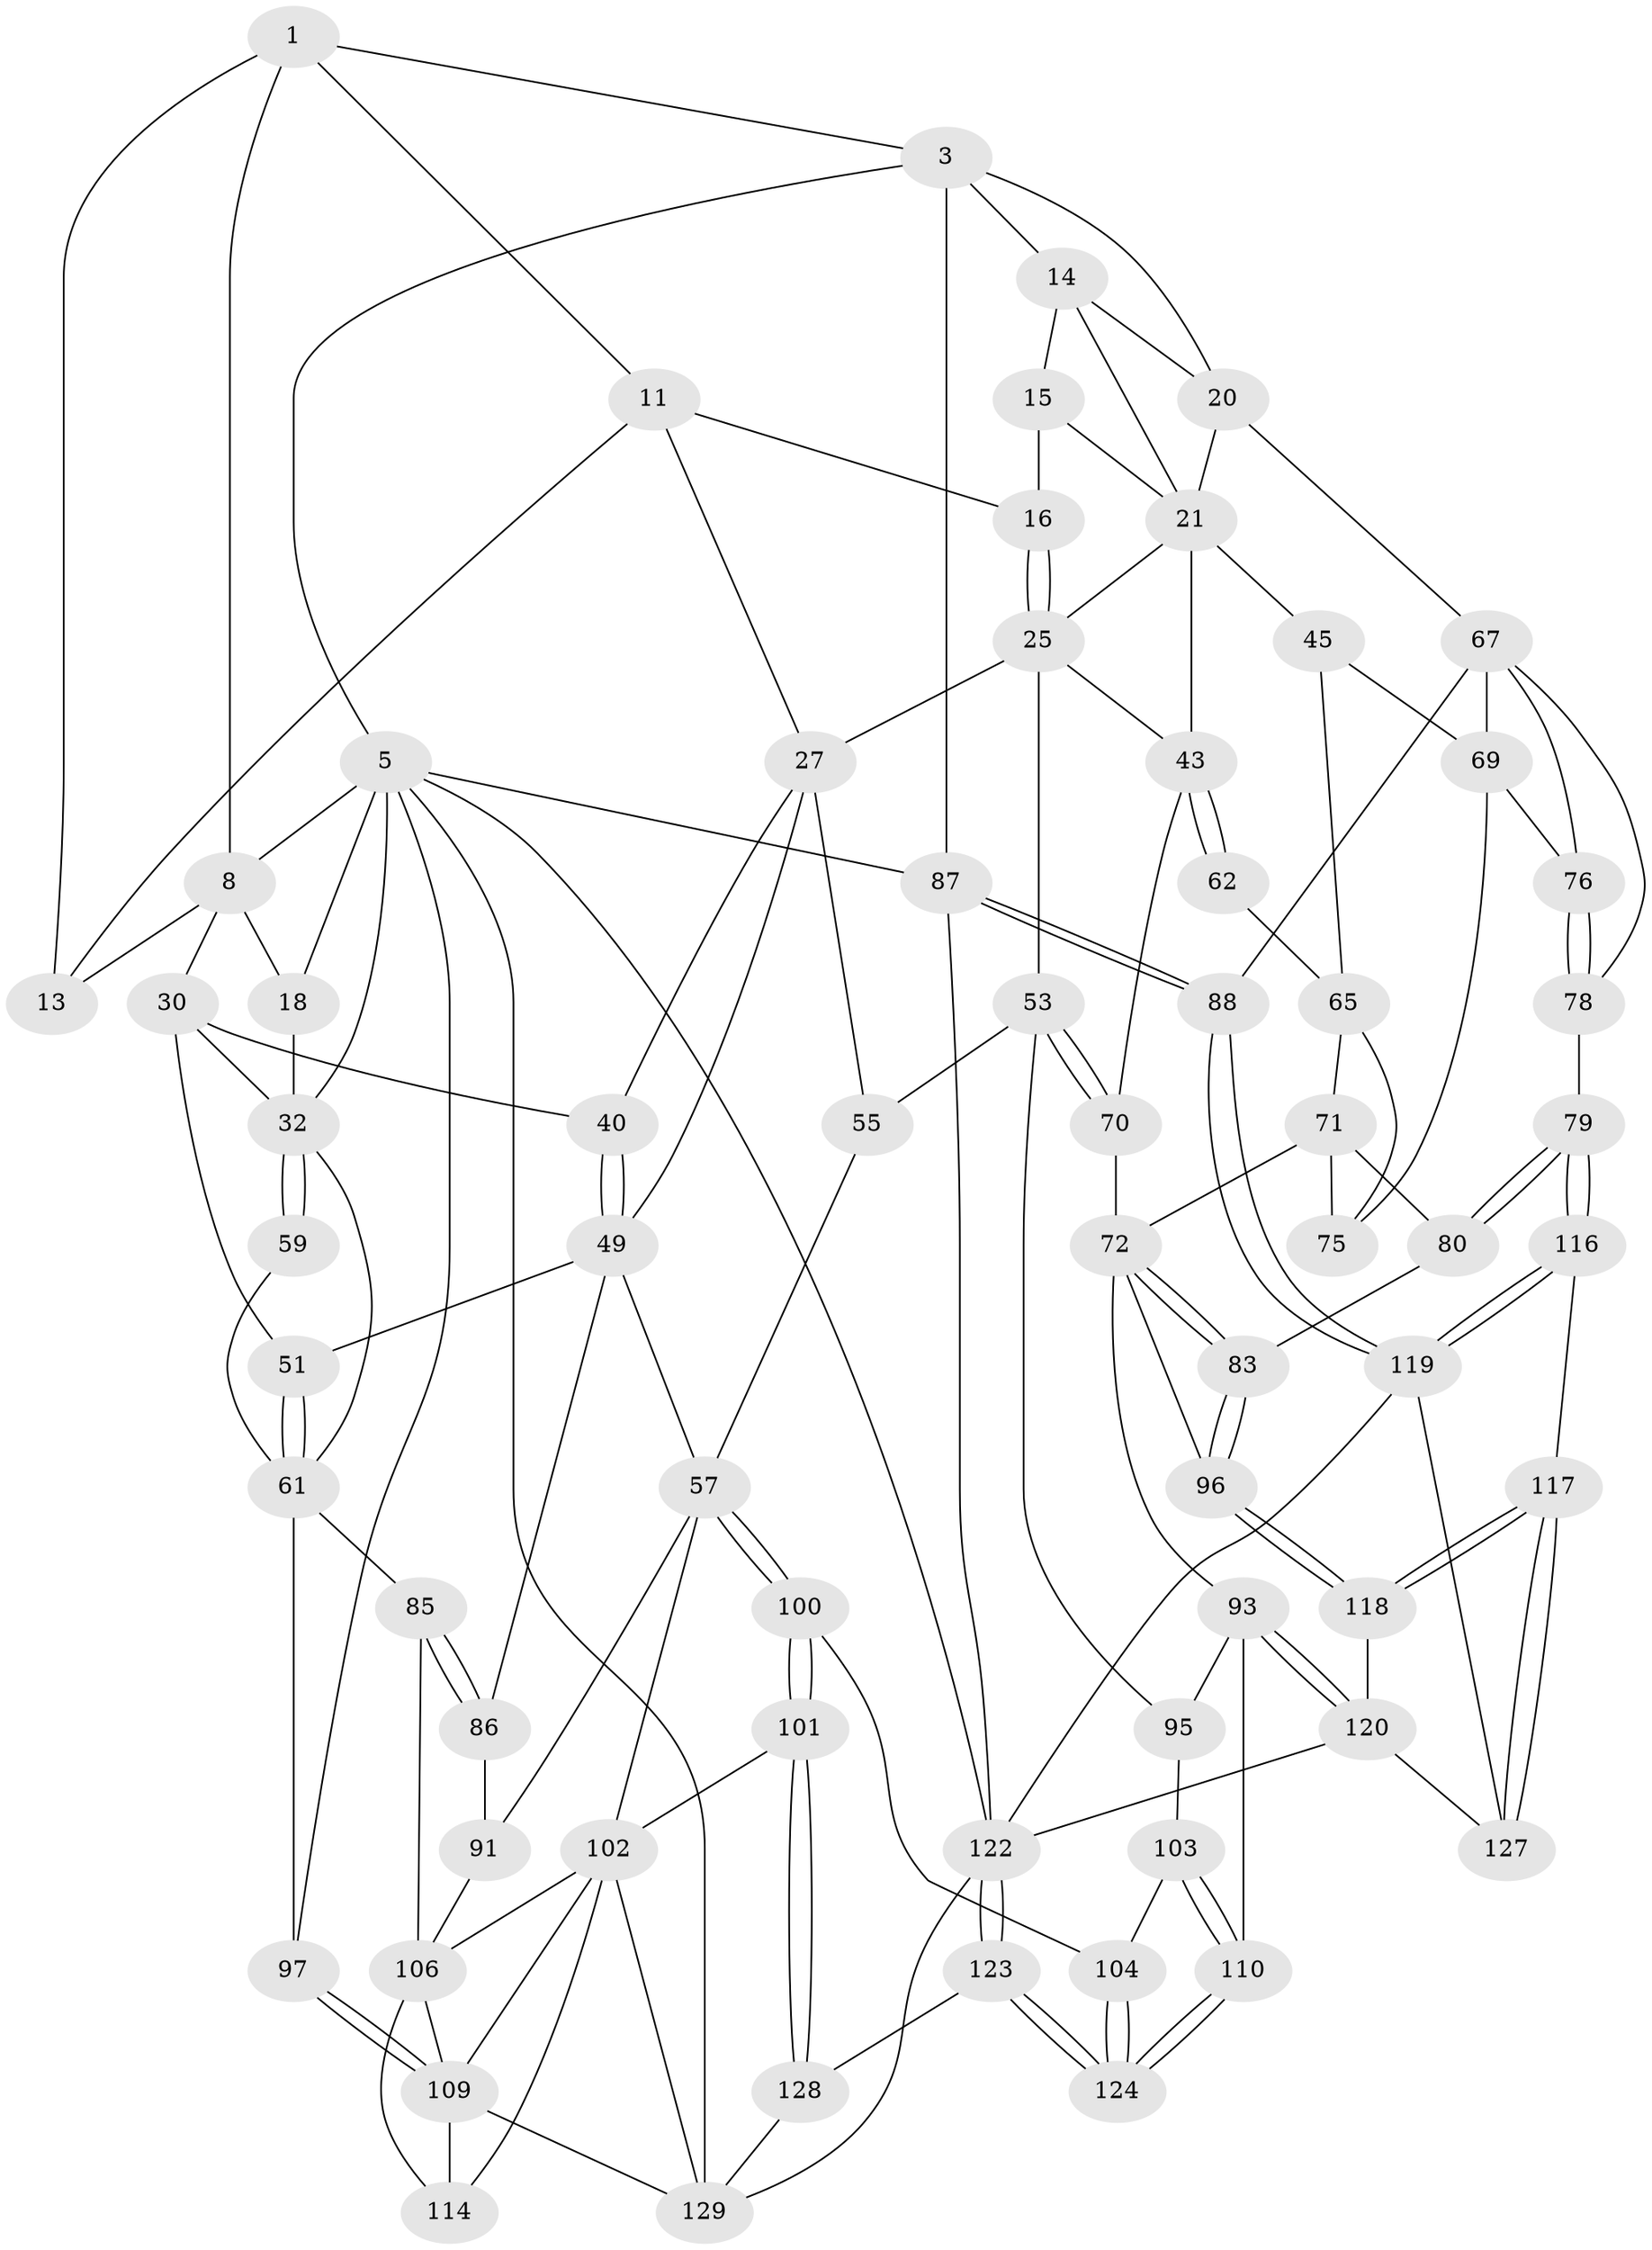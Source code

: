 // original degree distribution, {3: 0.014705882352941176, 4: 0.2426470588235294, 6: 0.22794117647058823, 5: 0.5147058823529411}
// Generated by graph-tools (version 1.1) at 2025/17/03/09/25 04:17:13]
// undirected, 68 vertices, 156 edges
graph export_dot {
graph [start="1"]
  node [color=gray90,style=filled];
  1 [pos="+0.26707740011063763+0",super="+2+7"];
  3 [pos="+0.6529157142255247+0",super="+4"];
  5 [pos="+0+0",super="+99+6+17"];
  8 [pos="+0.16118797855109102+0.1558877513897955",super="+9+29"];
  11 [pos="+0.5099286694385985+0.07875448843191125",super="+12"];
  13 [pos="+0.32952655085276467+0.1677766265990391"];
  14 [pos="+0.7311765842216363+0.04862616595838429",super="+19"];
  15 [pos="+0.6981616245909616+0.10069433084324528"];
  16 [pos="+0.5122631558120304+0.08100170102563459"];
  18 [pos="+0.006485501956865306+0.11304672397984207",super="+24"];
  20 [pos="+1+0",super="+35"];
  21 [pos="+0.8488188759471655+0.1624351287833955",super="+34+22"];
  25 [pos="+0.6164065402523072+0.2422029903561921",super="+28+26"];
  27 [pos="+0.5006257720344117+0.30634720915323077",super="+37"];
  30 [pos="+0.28273494149662526+0.26452079001832607",super="+31+41"];
  32 [pos="+0.11788078220536442+0.32565244590622816",super="+33"];
  40 [pos="+0.3083842811327662+0.29170929384389593"];
  43 [pos="+0.7745047934928652+0.3031226747001084",super="+44"];
  45 [pos="+0.8885553688716347+0.33383116852566347",super="+64"];
  49 [pos="+0.32876408257484924+0.476511282026474",super="+56+50"];
  51 [pos="+0.22431909951972598+0.5073603266815959"];
  53 [pos="+0.5735214939943895+0.5191089843948457",super="+54"];
  55 [pos="+0.5207420147154727+0.528133019399935"];
  57 [pos="+0.5195813361509098+0.5282165471718387",super="+58"];
  59 [pos="+0.016331075742947232+0.4036589969953151"];
  61 [pos="+0.06559525486741041+0.43557434353306596",super="+81"];
  62 [pos="+0.7613251071695001+0.3708077039530755"];
  65 [pos="+0.8503722079535541+0.4441197341542411",super="+66"];
  67 [pos="+1+0.4858677914783459",super="+68+84"];
  69 [pos="+0.948214797730495+0.4085713010856459",super="+74"];
  70 [pos="+0.7115388945200373+0.5068885390036207"];
  71 [pos="+0.7861355822399159+0.4763794704031828",super="+77"];
  72 [pos="+0.7835464920271485+0.4790969462717539",super="+73"];
  75 [pos="+0.8930494503482408+0.48642302431243245"];
  76 [pos="+0.9524800985492236+0.5156626122300418"];
  78 [pos="+0.9883632813334332+0.5505289522909326"];
  79 [pos="+0.8854421292845479+0.6308957172557478"];
  80 [pos="+0.8671762201192686+0.6259351439876935"];
  83 [pos="+0.8569448589801355+0.6274249129035367"];
  85 [pos="+0.1586195765112173+0.5919784927649553"];
  86 [pos="+0.23715791314810838+0.5393667688121971"];
  87 [pos="+1+1"];
  88 [pos="+1+0.806395868210881"];
  91 [pos="+0.26447784399992885+0.5818819691020285",super="+105"];
  93 [pos="+0.7386997530300717+0.6702908285219487",super="+94"];
  95 [pos="+0.5681329519622653+0.5533589761128963"];
  96 [pos="+0.7945516861426536+0.6469757051916393"];
  97 [pos="+0+0.6202853222635367",super="+98"];
  100 [pos="+0.4244825233433028+0.7359466760437628"];
  101 [pos="+0.4054752575538739+0.7445277319519629"];
  102 [pos="+0.368931278008845+0.7431943345445754",super="+111"];
  103 [pos="+0.5503994807714812+0.6577723130416315"];
  104 [pos="+0.48477311948233+0.7219611287012978"];
  106 [pos="+0.20854229536870397+0.6929743448873519",super="+107"];
  109 [pos="+0.08699552528552179+0.6514930251093989",super="+115"];
  110 [pos="+0.6637005890022435+0.752723060290672"];
  114 [pos="+0.18555318259841613+0.7403225508717509"];
  116 [pos="+1+0.7832922397314372"];
  117 [pos="+0.9023358984059454+0.8199562915682705"];
  118 [pos="+0.8563637173296963+0.7874473200488364"];
  119 [pos="+1+0.8056570739101913",super="+132"];
  120 [pos="+0.7965490158717385+0.7745376841289764",super="+121"];
  122 [pos="+0.6838236354905237+0.9169940583587528",super="+134"];
  123 [pos="+0.6505405700942586+0.8820431561981877"];
  124 [pos="+0.6470710416551605+0.8051234281629891"];
  127 [pos="+0.8389432740143674+0.8872161252327648"];
  128 [pos="+0.5411542312969584+0.8906602185955694"];
  129 [pos="+0.34734319553799387+0.9330178672966863",super="+131+130"];
  1 -- 3;
  1 -- 11;
  1 -- 8;
  1 -- 13;
  3 -- 14;
  3 -- 20;
  3 -- 5;
  3 -- 87;
  5 -- 87;
  5 -- 97;
  5 -- 8;
  5 -- 18 [weight=2];
  5 -- 122;
  5 -- 129;
  5 -- 32;
  8 -- 13;
  8 -- 30;
  8 -- 18;
  11 -- 16;
  11 -- 27;
  11 -- 13;
  14 -- 15;
  14 -- 20;
  14 -- 21;
  15 -- 16;
  15 -- 21;
  16 -- 25;
  16 -- 25;
  18 -- 32;
  20 -- 67;
  20 -- 21;
  21 -- 45 [weight=2];
  21 -- 25;
  21 -- 43;
  25 -- 53;
  25 -- 27 [weight=2];
  25 -- 43 [weight=2];
  27 -- 49;
  27 -- 55;
  27 -- 40;
  30 -- 32;
  30 -- 40;
  30 -- 51;
  32 -- 59 [weight=2];
  32 -- 59;
  32 -- 61;
  40 -- 49;
  40 -- 49;
  43 -- 62 [weight=2];
  43 -- 62;
  43 -- 70;
  45 -- 65;
  45 -- 69;
  49 -- 51;
  49 -- 86;
  49 -- 57;
  51 -- 61;
  51 -- 61;
  53 -- 70;
  53 -- 70;
  53 -- 55;
  53 -- 95;
  55 -- 57;
  57 -- 100;
  57 -- 100;
  57 -- 91 [weight=2];
  57 -- 102;
  59 -- 61;
  61 -- 97;
  61 -- 85;
  62 -- 65;
  65 -- 75;
  65 -- 71;
  67 -- 76;
  67 -- 69;
  67 -- 88;
  67 -- 78;
  69 -- 75;
  69 -- 76;
  70 -- 72;
  71 -- 72;
  71 -- 80;
  71 -- 75;
  72 -- 83;
  72 -- 83;
  72 -- 96;
  72 -- 93;
  76 -- 78;
  76 -- 78;
  78 -- 79;
  79 -- 80;
  79 -- 80;
  79 -- 116;
  79 -- 116;
  80 -- 83;
  83 -- 96;
  83 -- 96;
  85 -- 86;
  85 -- 86;
  85 -- 106;
  86 -- 91;
  87 -- 88;
  87 -- 88;
  87 -- 122;
  88 -- 119;
  88 -- 119;
  91 -- 106;
  93 -- 120;
  93 -- 120;
  93 -- 110;
  93 -- 95;
  95 -- 103;
  96 -- 118;
  96 -- 118;
  97 -- 109 [weight=2];
  97 -- 109;
  100 -- 101;
  100 -- 101;
  100 -- 104;
  101 -- 102;
  101 -- 128;
  101 -- 128;
  102 -- 129;
  102 -- 114;
  102 -- 106;
  102 -- 109;
  103 -- 104;
  103 -- 110;
  103 -- 110;
  104 -- 124;
  104 -- 124;
  106 -- 109;
  106 -- 114;
  109 -- 114;
  109 -- 129;
  110 -- 124;
  110 -- 124;
  116 -- 117;
  116 -- 119;
  116 -- 119;
  117 -- 118;
  117 -- 118;
  117 -- 127;
  117 -- 127;
  118 -- 120;
  119 -- 122;
  119 -- 127;
  120 -- 122;
  120 -- 127;
  122 -- 123;
  122 -- 123;
  122 -- 129;
  123 -- 124;
  123 -- 124;
  123 -- 128;
  128 -- 129;
}
